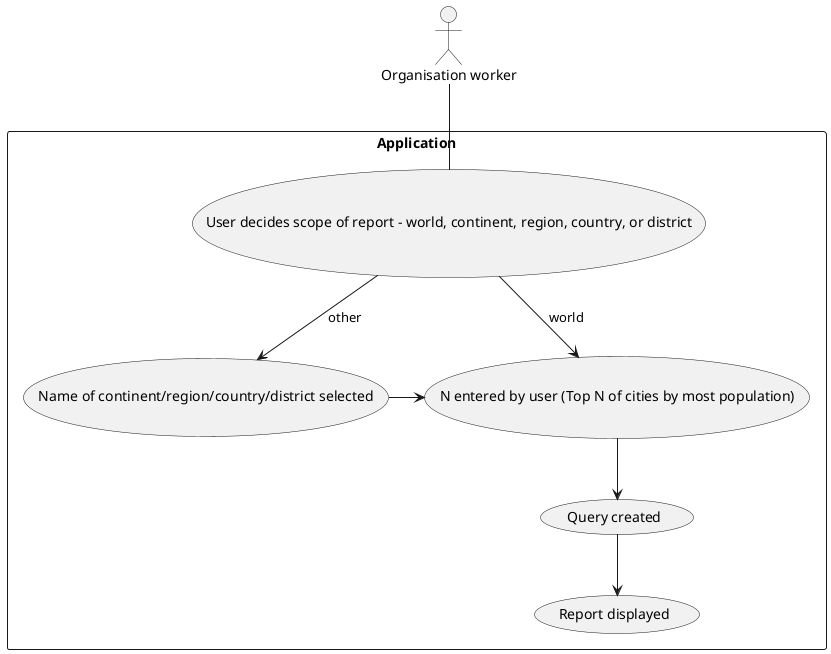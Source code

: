 @startuml
'https://plantuml.com/use-case-diagram

actor user as "Organisation worker"

rectangle "Application" {
    usecase scope as "User decides scope of report - world, continent, region, country, or district"
    usecase other as "Name of continent/region/country/district selected"
    usecase getN as "N entered by user (Top N of cities by most population)"
    usecase query as "Query created"
    usecase report as "Report displayed"
}

user -- scope
scope --> getN : world
scope --> other : other
other -> getN

getN --> query
query --> report


@enduml